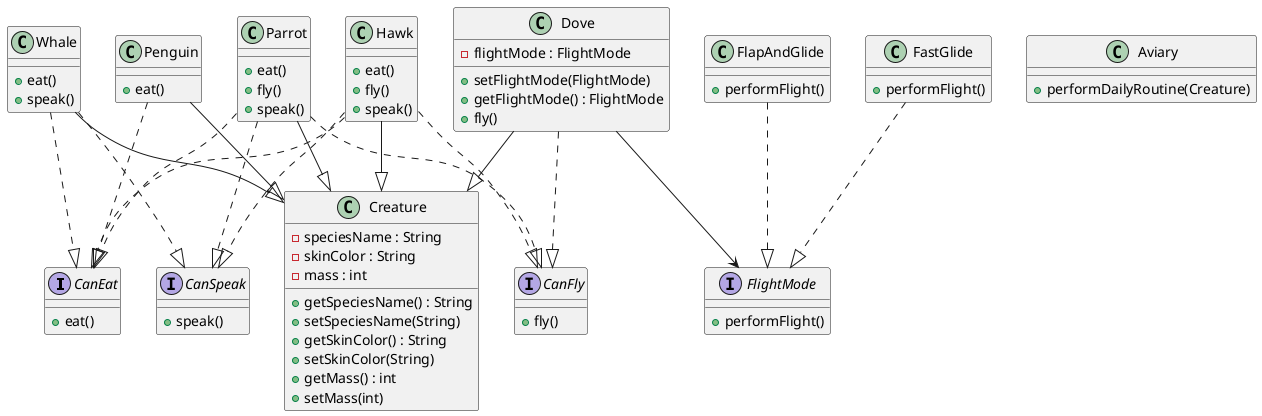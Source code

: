 @startuml

'============================'
'        Interfaces          '
'============================'
interface CanEat {
    + eat()
}

interface CanFly {
    + fly()
}

interface CanSpeak {
    + speak()
}

interface FlightMode {
    + performFlight()
}

'============================'
'         Base Class         '
'============================'
class Creature {
    - speciesName : String
    - skinColor : String
    - mass : int
    + getSpeciesName() : String
    + setSpeciesName(String)
    + getSkinColor() : String
    + setSkinColor(String)
    + getMass() : int
    + setMass(int)
}

'============================'
'     Concrete Classes       '
'============================'
class Parrot {
    + eat()
    + fly()
    + speak()
}

class Hawk {
    + eat()
    + fly()
    + speak()
}

class Dove {
    - flightMode : FlightMode
    + setFlightMode(FlightMode)
    + getFlightMode() : FlightMode
    + fly()
}

class Penguin {
    + eat()
}

class Whale {
    + eat()
    + speak()
}

'============================'
' Strategy Pattern Classes   '
'============================'
class FastGlide {
    + performFlight()
}

class FlapAndGlide {
    + performFlight()
}

'============================'
'     Utility Class          '
'============================'
class Aviary {
    + performDailyRoutine(Creature)
}

'============================'
'         Relationships      '
'============================'

' Inheritance
Parrot --|> Creature
Hawk --|> Creature
Dove --|> Creature
Penguin --|> Creature
Whale --|> Creature

' Interface Implementation
Parrot ..|> CanEat
Parrot ..|> CanFly
Parrot ..|> CanSpeak

Hawk ..|> CanEat
Hawk ..|> CanFly
Hawk ..|> CanSpeak

Dove ..|> CanFly
Dove --> FlightMode

Penguin ..|> CanEat
Whale ..|> CanEat
Whale ..|> CanSpeak

FastGlide ..|> FlightMode
FlapAndGlide ..|> FlightMode

@enduml
